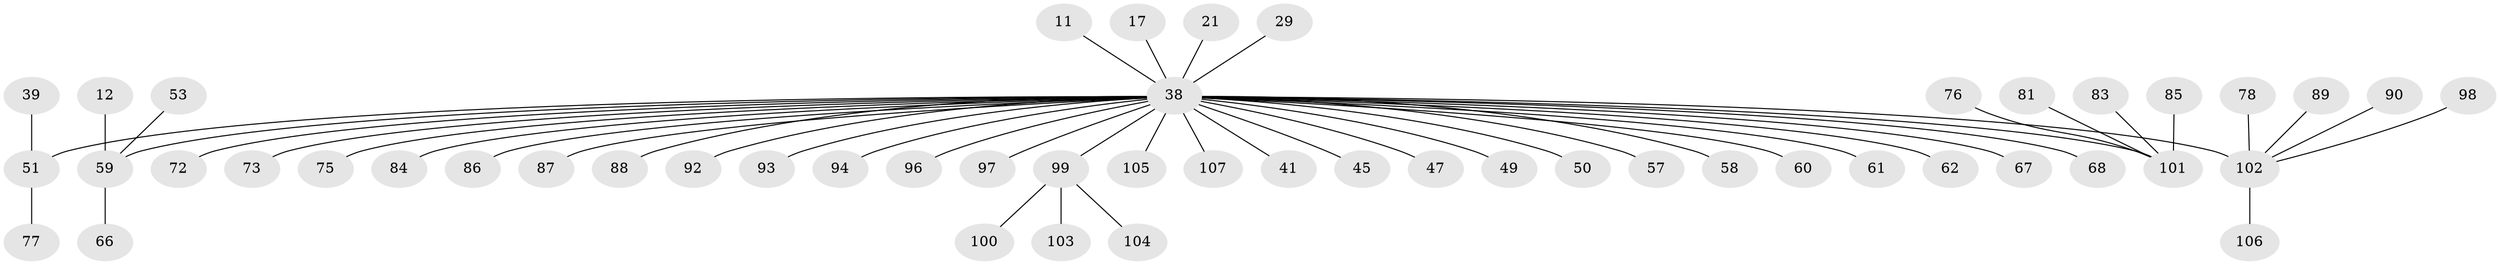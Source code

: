 // original degree distribution, {38: 0.009345794392523364, 1: 0.5700934579439252, 6: 0.018691588785046728, 2: 0.2336448598130841, 5: 0.018691588785046728, 3: 0.102803738317757, 4: 0.028037383177570093, 9: 0.009345794392523364, 7: 0.009345794392523364}
// Generated by graph-tools (version 1.1) at 2025/47/03/09/25 04:47:07]
// undirected, 53 vertices, 52 edges
graph export_dot {
graph [start="1"]
  node [color=gray90,style=filled];
  11;
  12;
  17;
  21;
  29;
  38 [super="+15+10+1+2+8+9"];
  39 [super="+31"];
  41;
  45 [super="+36"];
  47;
  49 [super="+4"];
  50;
  51 [super="+40+33"];
  53;
  57 [super="+56"];
  58;
  59 [super="+3"];
  60;
  61;
  62;
  66;
  67;
  68 [super="+46"];
  72;
  73;
  75 [super="+27"];
  76 [super="+65+69"];
  77;
  78;
  81;
  83;
  84;
  85 [super="+54+55"];
  86 [super="+34"];
  87 [super="+70"];
  88 [super="+79"];
  89;
  90;
  92;
  93 [super="+25"];
  94 [super="+16"];
  96;
  97 [super="+30"];
  98 [super="+37+63"];
  99 [super="+42+74+52+95"];
  100;
  101 [super="+19+64"];
  102 [super="+91+82"];
  103;
  104 [super="+43"];
  105;
  106;
  107 [super="+80"];
  11 -- 38;
  12 -- 59;
  17 -- 38;
  21 -- 38;
  29 -- 38;
  38 -- 96;
  38 -- 47;
  38 -- 58;
  38 -- 59 [weight=3];
  38 -- 60;
  38 -- 41;
  38 -- 50;
  38 -- 61;
  38 -- 62;
  38 -- 67;
  38 -- 72;
  38 -- 73;
  38 -- 84;
  38 -- 92;
  38 -- 101 [weight=3];
  38 -- 102 [weight=4];
  38 -- 105;
  38 -- 99 [weight=2];
  38 -- 49;
  38 -- 94;
  38 -- 93;
  38 -- 75;
  38 -- 97;
  38 -- 86;
  38 -- 45;
  38 -- 68;
  38 -- 57;
  38 -- 87;
  38 -- 88;
  38 -- 107;
  38 -- 51 [weight=2];
  39 -- 51;
  51 -- 77;
  53 -- 59;
  59 -- 66;
  76 -- 101;
  78 -- 102;
  81 -- 101;
  83 -- 101;
  85 -- 101;
  89 -- 102;
  90 -- 102;
  98 -- 102;
  99 -- 100;
  99 -- 103;
  99 -- 104;
  102 -- 106;
}
